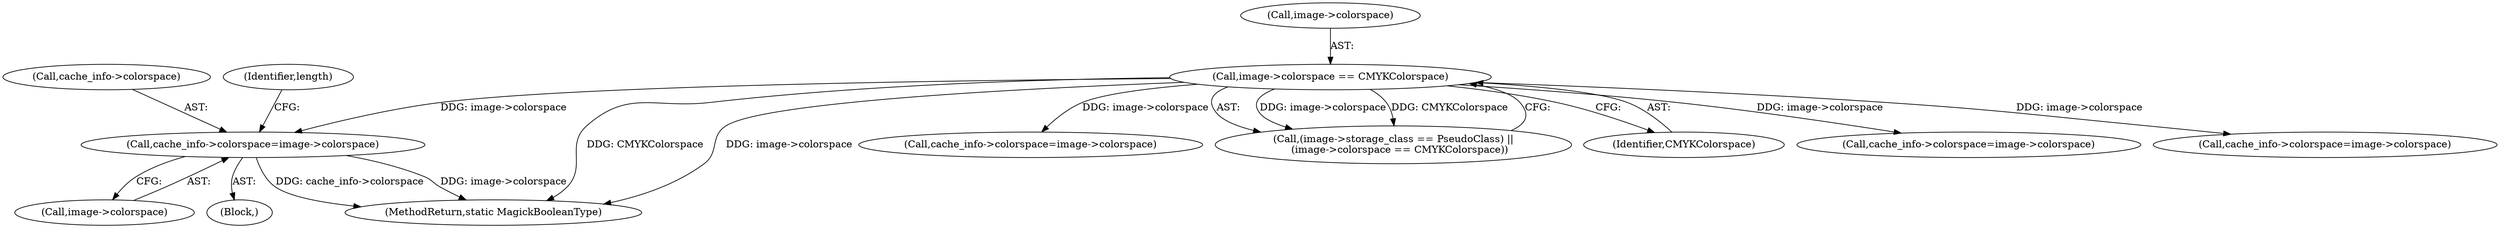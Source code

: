 digraph "0_ImageMagick_4e81ce8b07219c69a9aeccb0f7f7b927ca6db74c_0@pointer" {
"1000866" [label="(Call,cache_info->colorspace=image->colorspace)"];
"1000269" [label="(Call,image->colorspace == CMYKColorspace)"];
"1000870" [label="(Call,image->colorspace)"];
"1000364" [label="(Call,cache_info->colorspace=image->colorspace)"];
"1000108" [label="(Block,)"];
"1000263" [label="(Call,(image->storage_class == PseudoClass) ||\n    (image->colorspace == CMYKColorspace))"];
"1000867" [label="(Call,cache_info->colorspace)"];
"1001174" [label="(MethodReturn,static MagickBooleanType)"];
"1000269" [label="(Call,image->colorspace == CMYKColorspace)"];
"1000273" [label="(Identifier,CMYKColorspace)"];
"1000270" [label="(Call,image->colorspace)"];
"1000656" [label="(Call,cache_info->colorspace=image->colorspace)"];
"1000450" [label="(Call,cache_info->colorspace=image->colorspace)"];
"1000874" [label="(Identifier,length)"];
"1000866" [label="(Call,cache_info->colorspace=image->colorspace)"];
"1000866" -> "1000108"  [label="AST: "];
"1000866" -> "1000870"  [label="CFG: "];
"1000867" -> "1000866"  [label="AST: "];
"1000870" -> "1000866"  [label="AST: "];
"1000874" -> "1000866"  [label="CFG: "];
"1000866" -> "1001174"  [label="DDG: cache_info->colorspace"];
"1000866" -> "1001174"  [label="DDG: image->colorspace"];
"1000269" -> "1000866"  [label="DDG: image->colorspace"];
"1000269" -> "1000263"  [label="AST: "];
"1000269" -> "1000273"  [label="CFG: "];
"1000270" -> "1000269"  [label="AST: "];
"1000273" -> "1000269"  [label="AST: "];
"1000263" -> "1000269"  [label="CFG: "];
"1000269" -> "1001174"  [label="DDG: CMYKColorspace"];
"1000269" -> "1001174"  [label="DDG: image->colorspace"];
"1000269" -> "1000263"  [label="DDG: image->colorspace"];
"1000269" -> "1000263"  [label="DDG: CMYKColorspace"];
"1000269" -> "1000364"  [label="DDG: image->colorspace"];
"1000269" -> "1000450"  [label="DDG: image->colorspace"];
"1000269" -> "1000656"  [label="DDG: image->colorspace"];
}
